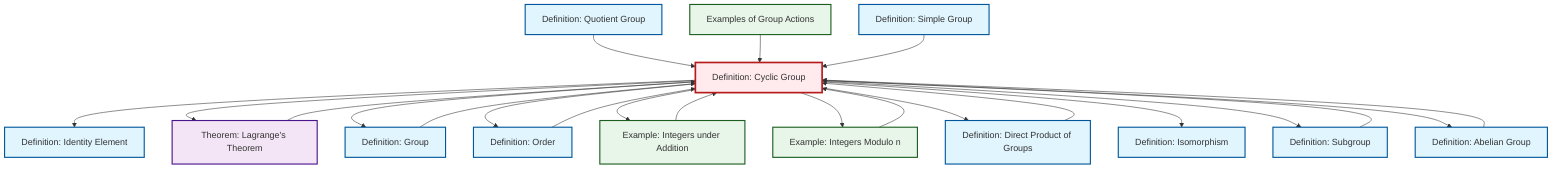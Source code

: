 graph TD
    classDef definition fill:#e1f5fe,stroke:#01579b,stroke-width:2px
    classDef theorem fill:#f3e5f5,stroke:#4a148c,stroke-width:2px
    classDef axiom fill:#fff3e0,stroke:#e65100,stroke-width:2px
    classDef example fill:#e8f5e9,stroke:#1b5e20,stroke-width:2px
    classDef current fill:#ffebee,stroke:#b71c1c,stroke-width:3px
    def-simple-group["Definition: Simple Group"]:::definition
    def-subgroup["Definition: Subgroup"]:::definition
    def-cyclic-group["Definition: Cyclic Group"]:::definition
    ex-integers-addition["Example: Integers under Addition"]:::example
    def-isomorphism["Definition: Isomorphism"]:::definition
    def-abelian-group["Definition: Abelian Group"]:::definition
    thm-lagrange["Theorem: Lagrange's Theorem"]:::theorem
    ex-quotient-integers-mod-n["Example: Integers Modulo n"]:::example
    def-group["Definition: Group"]:::definition
    def-order["Definition: Order"]:::definition
    def-quotient-group["Definition: Quotient Group"]:::definition
    def-direct-product["Definition: Direct Product of Groups"]:::definition
    ex-group-action-examples["Examples of Group Actions"]:::example
    def-identity-element["Definition: Identity Element"]:::definition
    def-quotient-group --> def-cyclic-group
    def-group --> def-cyclic-group
    ex-group-action-examples --> def-cyclic-group
    def-cyclic-group --> def-identity-element
    def-cyclic-group --> thm-lagrange
    def-order --> def-cyclic-group
    def-direct-product --> def-cyclic-group
    def-cyclic-group --> def-group
    def-cyclic-group --> def-order
    def-subgroup --> def-cyclic-group
    thm-lagrange --> def-cyclic-group
    def-abelian-group --> def-cyclic-group
    def-cyclic-group --> ex-integers-addition
    def-cyclic-group --> ex-quotient-integers-mod-n
    ex-integers-addition --> def-cyclic-group
    def-cyclic-group --> def-direct-product
    def-cyclic-group --> def-isomorphism
    def-simple-group --> def-cyclic-group
    def-cyclic-group --> def-subgroup
    ex-quotient-integers-mod-n --> def-cyclic-group
    def-cyclic-group --> def-abelian-group
    class def-cyclic-group current